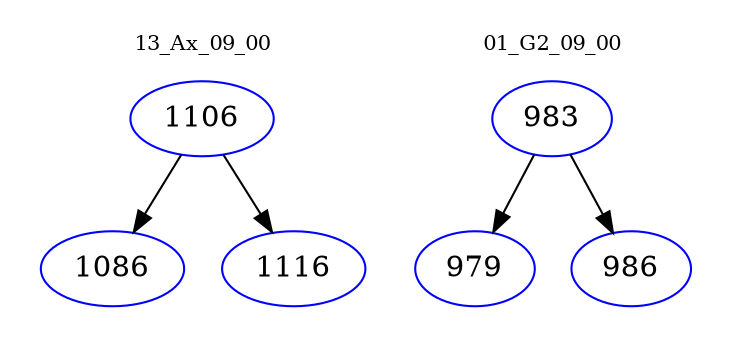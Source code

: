 digraph{
subgraph cluster_0 {
color = white
label = "13_Ax_09_00";
fontsize=10;
T0_1106 [label="1106", color="blue"]
T0_1106 -> T0_1086 [color="black"]
T0_1086 [label="1086", color="blue"]
T0_1106 -> T0_1116 [color="black"]
T0_1116 [label="1116", color="blue"]
}
subgraph cluster_1 {
color = white
label = "01_G2_09_00";
fontsize=10;
T1_983 [label="983", color="blue"]
T1_983 -> T1_979 [color="black"]
T1_979 [label="979", color="blue"]
T1_983 -> T1_986 [color="black"]
T1_986 [label="986", color="blue"]
}
}
